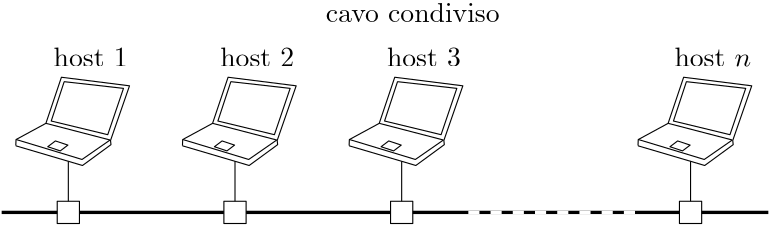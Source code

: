 <?xml version="1.0"?>
<!DOCTYPE ipe SYSTEM "ipe.dtd">
<ipe version="70218" creator="Ipe 7.2.28">
<info created="D:20240306105621" modified="D:20240306105837"/>
<ipestyle name="basic">
<symbol name="arrow/arc(spx)">
<path stroke="sym-stroke" fill="sym-stroke" pen="sym-pen">
0 0 m
-1 0.333 l
-1 -0.333 l
h
</path>
</symbol>
<symbol name="arrow/farc(spx)">
<path stroke="sym-stroke" fill="white" pen="sym-pen">
0 0 m
-1 0.333 l
-1 -0.333 l
h
</path>
</symbol>
<symbol name="arrow/ptarc(spx)">
<path stroke="sym-stroke" fill="sym-stroke" pen="sym-pen">
0 0 m
-1 0.333 l
-0.8 0 l
-1 -0.333 l
h
</path>
</symbol>
<symbol name="arrow/fptarc(spx)">
<path stroke="sym-stroke" fill="white" pen="sym-pen">
0 0 m
-1 0.333 l
-0.8 0 l
-1 -0.333 l
h
</path>
</symbol>
<symbol name="mark/circle(sx)" transformations="translations">
<path fill="sym-stroke">
0.6 0 0 0.6 0 0 e
0.4 0 0 0.4 0 0 e
</path>
</symbol>
<symbol name="mark/disk(sx)" transformations="translations">
<path fill="sym-stroke">
0.6 0 0 0.6 0 0 e
</path>
</symbol>
<symbol name="mark/fdisk(sfx)" transformations="translations">
<group>
<path fill="sym-fill">
0.5 0 0 0.5 0 0 e
</path>
<path fill="sym-stroke" fillrule="eofill">
0.6 0 0 0.6 0 0 e
0.4 0 0 0.4 0 0 e
</path>
</group>
</symbol>
<symbol name="mark/box(sx)" transformations="translations">
<path fill="sym-stroke" fillrule="eofill">
-0.6 -0.6 m
0.6 -0.6 l
0.6 0.6 l
-0.6 0.6 l
h
-0.4 -0.4 m
0.4 -0.4 l
0.4 0.4 l
-0.4 0.4 l
h
</path>
</symbol>
<symbol name="mark/square(sx)" transformations="translations">
<path fill="sym-stroke">
-0.6 -0.6 m
0.6 -0.6 l
0.6 0.6 l
-0.6 0.6 l
h
</path>
</symbol>
<symbol name="mark/fsquare(sfx)" transformations="translations">
<group>
<path fill="sym-fill">
-0.5 -0.5 m
0.5 -0.5 l
0.5 0.5 l
-0.5 0.5 l
h
</path>
<path fill="sym-stroke" fillrule="eofill">
-0.6 -0.6 m
0.6 -0.6 l
0.6 0.6 l
-0.6 0.6 l
h
-0.4 -0.4 m
0.4 -0.4 l
0.4 0.4 l
-0.4 0.4 l
h
</path>
</group>
</symbol>
<symbol name="mark/cross(sx)" transformations="translations">
<group>
<path fill="sym-stroke">
-0.43 -0.57 m
0.57 0.43 l
0.43 0.57 l
-0.57 -0.43 l
h
</path>
<path fill="sym-stroke">
-0.43 0.57 m
0.57 -0.43 l
0.43 -0.57 l
-0.57 0.43 l
h
</path>
</group>
</symbol>
<symbol name="arrow/fnormal(spx)">
<path stroke="sym-stroke" fill="white" pen="sym-pen">
0 0 m
-1 0.333 l
-1 -0.333 l
h
</path>
</symbol>
<symbol name="arrow/pointed(spx)">
<path stroke="sym-stroke" fill="sym-stroke" pen="sym-pen">
0 0 m
-1 0.333 l
-0.8 0 l
-1 -0.333 l
h
</path>
</symbol>
<symbol name="arrow/fpointed(spx)">
<path stroke="sym-stroke" fill="white" pen="sym-pen">
0 0 m
-1 0.333 l
-0.8 0 l
-1 -0.333 l
h
</path>
</symbol>
<symbol name="arrow/linear(spx)">
<path stroke="sym-stroke" pen="sym-pen">
-1 0.333 m
0 0 l
-1 -0.333 l
</path>
</symbol>
<symbol name="arrow/fdouble(spx)">
<path stroke="sym-stroke" fill="white" pen="sym-pen">
0 0 m
-1 0.333 l
-1 -0.333 l
h
-1 0 m
-2 0.333 l
-2 -0.333 l
h
</path>
</symbol>
<symbol name="arrow/double(spx)">
<path stroke="sym-stroke" fill="sym-stroke" pen="sym-pen">
0 0 m
-1 0.333 l
-1 -0.333 l
h
-1 0 m
-2 0.333 l
-2 -0.333 l
h
</path>
</symbol>
<symbol name="arrow/mid-normal(spx)">
<path stroke="sym-stroke" fill="sym-stroke" pen="sym-pen">
0.5 0 m
-0.5 0.333 l
-0.5 -0.333 l
h
</path>
</symbol>
<symbol name="arrow/mid-fnormal(spx)">
<path stroke="sym-stroke" fill="white" pen="sym-pen">
0.5 0 m
-0.5 0.333 l
-0.5 -0.333 l
h
</path>
</symbol>
<symbol name="arrow/mid-pointed(spx)">
<path stroke="sym-stroke" fill="sym-stroke" pen="sym-pen">
0.5 0 m
-0.5 0.333 l
-0.3 0 l
-0.5 -0.333 l
h
</path>
</symbol>
<symbol name="arrow/mid-fpointed(spx)">
<path stroke="sym-stroke" fill="white" pen="sym-pen">
0.5 0 m
-0.5 0.333 l
-0.3 0 l
-0.5 -0.333 l
h
</path>
</symbol>
<symbol name="arrow/mid-double(spx)">
<path stroke="sym-stroke" fill="sym-stroke" pen="sym-pen">
1 0 m
0 0.333 l
0 -0.333 l
h
0 0 m
-1 0.333 l
-1 -0.333 l
h
</path>
</symbol>
<symbol name="arrow/mid-fdouble(spx)">
<path stroke="sym-stroke" fill="white" pen="sym-pen">
1 0 m
0 0.333 l
0 -0.333 l
h
0 0 m
-1 0.333 l
-1 -0.333 l
h
</path>
</symbol>
<anglesize name="22.5 deg" value="22.5"/>
<anglesize name="30 deg" value="30"/>
<anglesize name="45 deg" value="45"/>
<anglesize name="60 deg" value="60"/>
<anglesize name="90 deg" value="90"/>
<arrowsize name="large" value="10"/>
<arrowsize name="small" value="5"/>
<arrowsize name="tiny" value="3"/>
<color name="blue" value="0 0 1"/>
<color name="brown" value="0.647 0.165 0.165"/>
<color name="darkblue" value="0 0 0.545"/>
<color name="darkcyan" value="0 0.545 0.545"/>
<color name="darkgray" value="0.663"/>
<color name="darkgreen" value="0 0.392 0"/>
<color name="darkmagenta" value="0.545 0 0.545"/>
<color name="darkorange" value="1 0.549 0"/>
<color name="darkred" value="0.545 0 0"/>
<color name="gold" value="1 0.843 0"/>
<color name="gray" value="0.745"/>
<color name="green" value="0 1 0"/>
<color name="lightblue" value="0.678 0.847 0.902"/>
<color name="lightcyan" value="0.878 1 1"/>
<color name="lightgray" value="0.827"/>
<color name="lightgreen" value="0.565 0.933 0.565"/>
<color name="lightyellow" value="1 1 0.878"/>
<color name="navy" value="0 0 0.502"/>
<color name="orange" value="1 0.647 0"/>
<color name="pink" value="1 0.753 0.796"/>
<color name="purple" value="0.627 0.125 0.941"/>
<color name="red" value="1 0 0"/>
<color name="seagreen" value="0.18 0.545 0.341"/>
<color name="turquoise" value="0.251 0.878 0.816"/>
<color name="violet" value="0.933 0.51 0.933"/>
<color name="yellow" value="1 1 0"/>
<dashstyle name="dash dot dotted" value="[4 2 1 2 1 2] 0"/>
<dashstyle name="dash dotted" value="[4 2 1 2] 0"/>
<dashstyle name="dashed" value="[4] 0"/>
<dashstyle name="dotted" value="[1 3] 0"/>
<gridsize name="10 pts (~3.5 mm)" value="10"/>
<gridsize name="14 pts (~5 mm)" value="14"/>
<gridsize name="16 pts (~6 mm)" value="16"/>
<gridsize name="20 pts (~7 mm)" value="20"/>
<gridsize name="28 pts (~10 mm)" value="28"/>
<gridsize name="32 pts (~12 mm)" value="32"/>
<gridsize name="4 pts" value="4"/>
<gridsize name="56 pts (~20 mm)" value="56"/>
<gridsize name="8 pts (~3 mm)" value="8"/>
<opacity name="10%" value="0.1"/>
<opacity name="30%" value="0.3"/>
<opacity name="50%" value="0.5"/>
<opacity name="75%" value="0.75"/>
<pen name="fat" value="1.2"/>
<pen name="heavier" value="0.8"/>
<pen name="ultrafat" value="2"/>
<symbolsize name="large" value="5"/>
<symbolsize name="small" value="2"/>
<symbolsize name="tiny" value="1.1"/>
<textsize name="Huge" value="\Huge"/>
<textsize name="LARGE" value="\LARGE"/>
<textsize name="Large" value="\Large"/>
<textsize name="footnote" value="\footnotesize"/>
<textsize name="huge" value="\huge"/>
<textsize name="large" value="\large"/>
<textsize name="script" value="\scriptsize"/>
<textsize name="small" value="\small"/>
<textsize name="tiny" value="\tiny"/>
<textstyle name="center" begin="\begin{center}" end="\end{center}"/>
<textstyle name="item" begin="\begin{itemize}\item{}" end="\end{itemize}"/>
<textstyle name="itemize" begin="\begin{itemize}" end="\end{itemize}"/>
<tiling name="falling" angle="-60" step="4" width="1"/>
<tiling name="rising" angle="30" step="4" width="1"/>
</ipestyle>
<page>
<layer name="alpha"/>
<view layers="alpha" active="alpha"/>
<path layer="alpha" stroke="black" fill="1" pen="fat">
128 704 m
404 704 l
</path>
<path stroke="black" fill="1">
152 704 m
152 732 l
</path>
<path stroke="black" fill="1">
212 704 m
212 732 l
</path>
<path stroke="black" fill="1">
272 704 m
272 728 l
</path>
<path stroke="black" fill="1">
376 704 m
376 728 l
</path>
<path matrix="0.626381 0 0 0.626381 255.839 274.161" stroke="black" fill="white">
161.636 724.492 m
199.972 713.178 l
216.345 725.158 l
216.079 727.554 l
226.994 758.968 l
187.859 763.893 l
178.941 737.404 l
161.77 728.086 l
161.636 724.625 l
</path>
<path matrix="0.626381 0 0 0.626381 255.839 274.161" stroke="black">
161.903 728.086 m
199.706 716.639 l
215.812 727.82 l
</path>
<path matrix="0.626381 0 0 0.626381 255.839 274.161" stroke="black">
215.812 727.82 m
178.941 737.404 l
</path>
<path matrix="0.626381 0 0 0.626381 255.839 274.161" stroke="black" fill="white">
189.456 761.364 m
182.002 738.735 l
214.481 730.881 l
223.533 757.503 l
189.323 761.364 l
</path>
<path stroke="black" fill="1">
148 708 m
148 700 l
156 700 l
156 708 l
h
</path>
<path matrix="1 0 0 1 60 0" stroke="black" fill="1">
148 708 m
148 700 l
156 700 l
156 708 l
h
</path>
<path matrix="1 0 0 1 120 0" stroke="black" fill="1">
148 708 m
148 700 l
156 700 l
156 708 l
h
</path>
<path matrix="1 0 0 1 224 0" stroke="black" fill="1">
148 708 m
148 700 l
156 700 l
156 708 l
h
</path>
<path matrix="0.626381 0 0 0.626381 31.8386 274.161" stroke="black" fill="white">
161.636 724.492 m
199.972 713.178 l
216.345 725.158 l
216.079 727.554 l
226.994 758.968 l
187.859 763.893 l
178.941 737.404 l
161.77 728.086 l
161.636 724.625 l
</path>
<path matrix="0.626381 0 0 0.626381 31.8386 274.161" stroke="black">
161.903 728.086 m
199.706 716.639 l
215.812 727.82 l
</path>
<path matrix="0.626381 0 0 0.626381 31.8386 274.161" stroke="black">
215.812 727.82 m
178.941 737.404 l
</path>
<path matrix="0.626381 0 0 0.626381 31.8386 274.161" stroke="black" fill="white">
189.456 761.364 m
182.002 738.735 l
214.481 730.881 l
223.533 757.503 l
189.323 761.364 l
</path>
<path matrix="0.626381 0 0 0.626381 31.8386 274.161" stroke="black">
180.006 723.96 m
187.194 721.564 l
191.586 724.891 l
184.398 727.287 l
h
</path>
<path matrix="0.626381 0 0 0.626381 91.8386 274.161" stroke="black" fill="white">
161.636 724.492 m
199.972 713.178 l
216.345 725.158 l
216.079 727.554 l
226.994 758.968 l
187.859 763.893 l
178.941 737.404 l
161.77 728.086 l
161.636 724.625 l
</path>
<path matrix="0.626381 0 0 0.626381 91.8386 274.161" stroke="black">
161.903 728.086 m
199.706 716.639 l
215.812 727.82 l
</path>
<path matrix="0.626381 0 0 0.626381 91.8386 274.161" stroke="black">
215.812 727.82 m
178.941 737.404 l
</path>
<path matrix="0.626381 0 0 0.626381 91.8386 274.161" stroke="black" fill="white">
189.456 761.364 m
182.002 738.735 l
214.481 730.881 l
223.533 757.503 l
189.323 761.364 l
</path>
<path matrix="0.626381 0 0 0.626381 91.8386 274.161" stroke="black">
180.006 723.96 m
187.194 721.564 l
191.586 724.891 l
184.398 727.287 l
h
</path>
<path matrix="0.626381 0 0 0.626381 151.839 274.161" stroke="black" fill="white">
161.636 724.492 m
199.972 713.178 l
216.345 725.158 l
216.079 727.554 l
226.994 758.968 l
187.859 763.893 l
178.941 737.404 l
161.77 728.086 l
161.636 724.625 l
</path>
<path matrix="0.626381 0 0 0.626381 151.839 274.161" stroke="black">
161.903 728.086 m
199.706 716.639 l
215.812 727.82 l
</path>
<path matrix="0.626381 0 0 0.626381 151.839 274.161" stroke="black">
215.812 727.82 m
178.941 737.404 l
</path>
<path matrix="0.626381 0 0 0.626381 151.839 274.161" stroke="black" fill="white">
189.456 761.364 m
182.002 738.735 l
214.481 730.881 l
223.533 757.503 l
189.323 761.364 l
</path>
<path matrix="0.626381 0 0 0.626381 151.839 274.161" stroke="black">
180.006 723.96 m
187.194 721.564 l
191.586 724.891 l
184.398 727.287 l
h
</path>
<path matrix="0.626381 0 0 0.626381 255.839 274.161" stroke="black">
180.006 723.96 m
187.194 721.564 l
191.586 724.891 l
184.398 727.287 l
h
</path>
<path stroke="1" fill="1" dash="dashed" pen="fat">
296 704 m
356 704 l
</path>
<text transformations="translations" pos="160 760" stroke="0" type="label" width="26.622" height="6.918" depth="0" halign="center" valign="center">host 1</text>
<text matrix="1 0 0 1 60 0" transformations="translations" pos="160 760" stroke="0" type="label" width="26.622" height="6.918" depth="0" halign="center" valign="center">host 2</text>
<text matrix="1 0 0 1 120 0" transformations="translations" pos="160 760" stroke="0" type="label" width="26.622" height="6.918" depth="0" halign="center" valign="center">host 3</text>
<text matrix="1 0 0 1 224 0" transformations="translations" pos="160 760" stroke="0" type="label" width="27.621" height="6.918" depth="0" halign="center" valign="center">host $n$</text>
<text matrix="1 0 0 1 116 16" transformations="translations" pos="160 760" stroke="0" type="label" width="62.599" height="6.918" depth="0" halign="center" valign="center">cavo condiviso</text>
</page>
</ipe>
